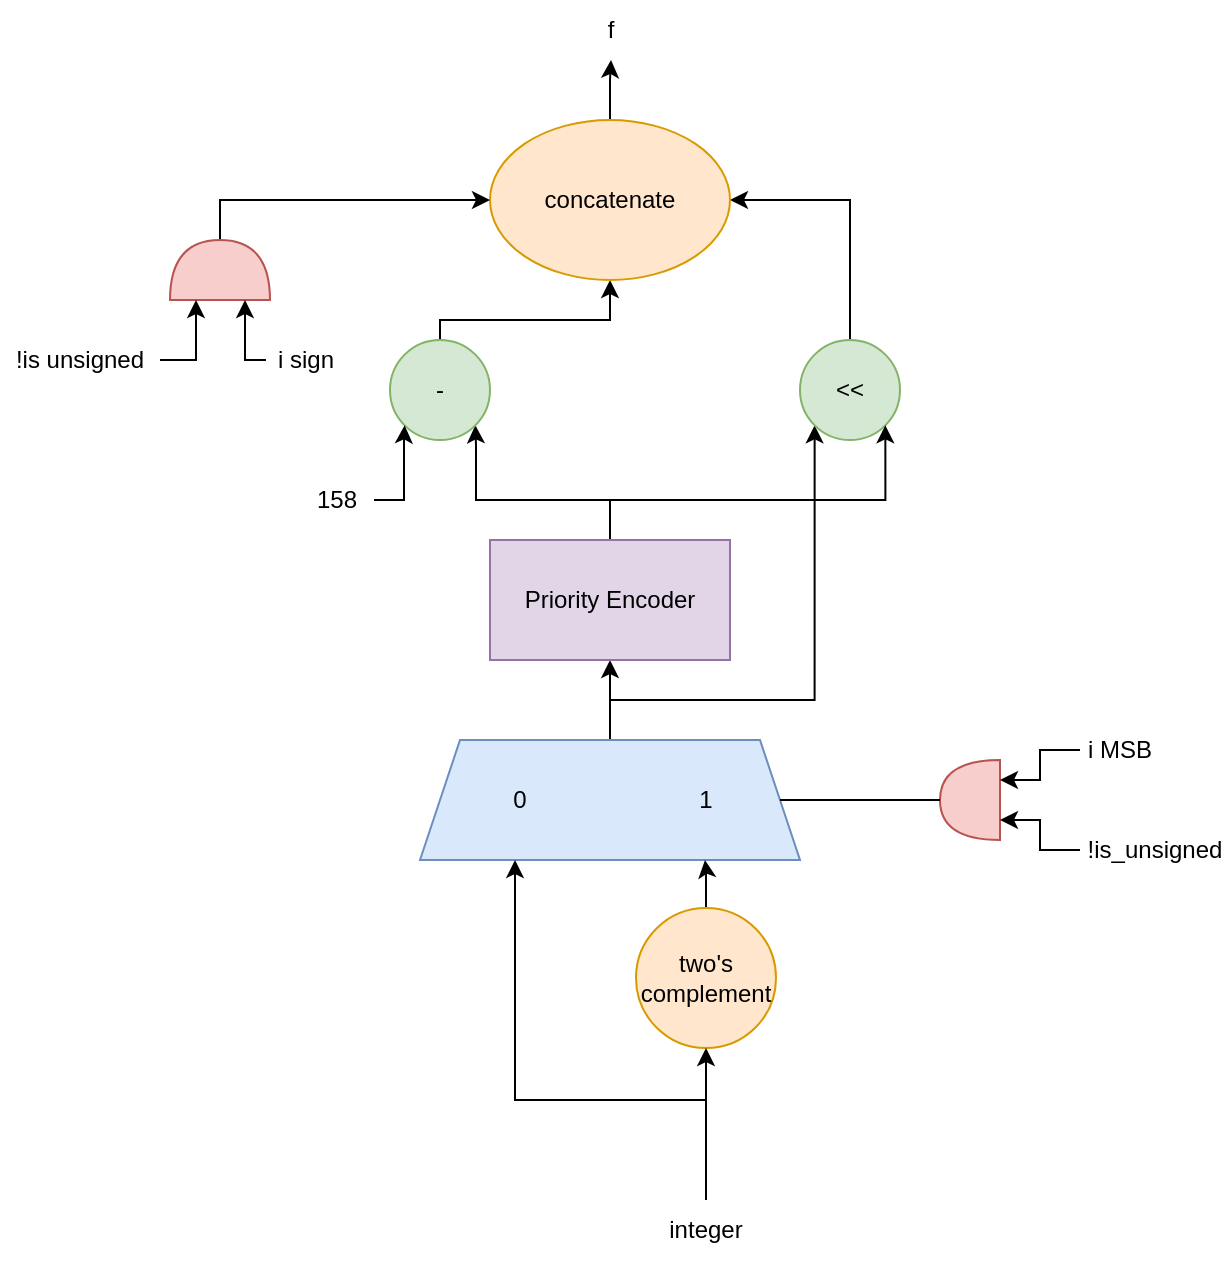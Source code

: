 <mxfile version="24.5.3" type="device">
  <diagram name="Page-1" id="Hyj0w5Wk2uv5xPE97oOx">
    <mxGraphModel dx="1050" dy="621" grid="1" gridSize="10" guides="1" tooltips="1" connect="1" arrows="1" fold="1" page="1" pageScale="1" pageWidth="900" pageHeight="1600" math="0" shadow="0">
      <root>
        <mxCell id="0" />
        <mxCell id="1" parent="0" />
        <mxCell id="BVy9QaK5bn0Lo1n4w16S-20" style="edgeStyle=orthogonalEdgeStyle;rounded=0;orthogonalLoop=1;jettySize=auto;html=1;entryX=0.5;entryY=1;entryDx=0;entryDy=0;" parent="1" source="BVy9QaK5bn0Lo1n4w16S-2" target="BVy9QaK5bn0Lo1n4w16S-19" edge="1">
          <mxGeometry relative="1" as="geometry" />
        </mxCell>
        <mxCell id="BVy9QaK5bn0Lo1n4w16S-27" style="edgeStyle=orthogonalEdgeStyle;rounded=0;orthogonalLoop=1;jettySize=auto;html=1;entryX=0;entryY=1;entryDx=0;entryDy=0;exitX=0.5;exitY=0;exitDx=0;exitDy=0;" parent="1" source="BVy9QaK5bn0Lo1n4w16S-2" target="BVy9QaK5bn0Lo1n4w16S-15" edge="1">
          <mxGeometry relative="1" as="geometry">
            <Array as="points">
              <mxPoint x="385" y="400" />
              <mxPoint x="487" y="400" />
            </Array>
          </mxGeometry>
        </mxCell>
        <mxCell id="BVy9QaK5bn0Lo1n4w16S-2" value="" style="shape=trapezoid;perimeter=trapezoidPerimeter;whiteSpace=wrap;html=1;fixedSize=1;fillColor=#dae8fc;strokeColor=#6c8ebf;" parent="1" vertex="1">
          <mxGeometry x="290" y="420" width="190" height="60" as="geometry" />
        </mxCell>
        <mxCell id="BVy9QaK5bn0Lo1n4w16S-4" style="edgeStyle=orthogonalEdgeStyle;rounded=0;orthogonalLoop=1;jettySize=auto;html=1;entryX=0.75;entryY=1;entryDx=0;entryDy=0;" parent="1" source="BVy9QaK5bn0Lo1n4w16S-3" target="BVy9QaK5bn0Lo1n4w16S-2" edge="1">
          <mxGeometry relative="1" as="geometry" />
        </mxCell>
        <mxCell id="BVy9QaK5bn0Lo1n4w16S-3" value="two&#39;s complement" style="ellipse;whiteSpace=wrap;html=1;aspect=fixed;fillColor=#ffe6cc;strokeColor=#d79b00;" parent="1" vertex="1">
          <mxGeometry x="398" y="504" width="70" height="70" as="geometry" />
        </mxCell>
        <mxCell id="BVy9QaK5bn0Lo1n4w16S-7" style="edgeStyle=orthogonalEdgeStyle;rounded=0;orthogonalLoop=1;jettySize=auto;html=1;entryX=0.5;entryY=1;entryDx=0;entryDy=0;" parent="1" source="BVy9QaK5bn0Lo1n4w16S-6" target="BVy9QaK5bn0Lo1n4w16S-3" edge="1">
          <mxGeometry relative="1" as="geometry" />
        </mxCell>
        <mxCell id="BVy9QaK5bn0Lo1n4w16S-8" style="edgeStyle=orthogonalEdgeStyle;rounded=0;orthogonalLoop=1;jettySize=auto;html=1;entryX=0.25;entryY=1;entryDx=0;entryDy=0;" parent="1" source="BVy9QaK5bn0Lo1n4w16S-6" target="BVy9QaK5bn0Lo1n4w16S-2" edge="1">
          <mxGeometry relative="1" as="geometry">
            <Array as="points">
              <mxPoint x="433" y="600" />
              <mxPoint x="338" y="600" />
            </Array>
          </mxGeometry>
        </mxCell>
        <mxCell id="BVy9QaK5bn0Lo1n4w16S-6" value="integer" style="text;html=1;align=center;verticalAlign=middle;whiteSpace=wrap;rounded=0;" parent="1" vertex="1">
          <mxGeometry x="403" y="650" width="60" height="30" as="geometry" />
        </mxCell>
        <mxCell id="BVy9QaK5bn0Lo1n4w16S-9" value="" style="shape=or;whiteSpace=wrap;html=1;rotation=-180;fillColor=#f8cecc;strokeColor=#b85450;" parent="1" vertex="1">
          <mxGeometry x="550" y="430" width="30" height="40" as="geometry" />
        </mxCell>
        <mxCell id="BVy9QaK5bn0Lo1n4w16S-10" value="" style="endArrow=none;html=1;rounded=0;entryX=1;entryY=0.5;entryDx=0;entryDy=0;exitX=1;exitY=0.5;exitDx=0;exitDy=0;exitPerimeter=0;" parent="1" source="BVy9QaK5bn0Lo1n4w16S-9" target="BVy9QaK5bn0Lo1n4w16S-2" edge="1">
          <mxGeometry width="50" height="50" relative="1" as="geometry">
            <mxPoint x="500" y="560" as="sourcePoint" />
            <mxPoint x="550" y="510" as="targetPoint" />
          </mxGeometry>
        </mxCell>
        <mxCell id="BVy9QaK5bn0Lo1n4w16S-11" value="i MSB" style="text;html=1;align=center;verticalAlign=middle;whiteSpace=wrap;rounded=0;" parent="1" vertex="1">
          <mxGeometry x="620" y="410" width="40" height="30" as="geometry" />
        </mxCell>
        <mxCell id="BVy9QaK5bn0Lo1n4w16S-12" value="!is_unsigned" style="text;html=1;align=center;verticalAlign=middle;whiteSpace=wrap;rounded=0;" parent="1" vertex="1">
          <mxGeometry x="620" y="460" width="75" height="30" as="geometry" />
        </mxCell>
        <mxCell id="BVy9QaK5bn0Lo1n4w16S-13" style="edgeStyle=orthogonalEdgeStyle;rounded=0;orthogonalLoop=1;jettySize=auto;html=1;entryX=0;entryY=0.75;entryDx=0;entryDy=0;entryPerimeter=0;" parent="1" source="BVy9QaK5bn0Lo1n4w16S-11" target="BVy9QaK5bn0Lo1n4w16S-9" edge="1">
          <mxGeometry relative="1" as="geometry" />
        </mxCell>
        <mxCell id="BVy9QaK5bn0Lo1n4w16S-14" style="edgeStyle=orthogonalEdgeStyle;rounded=0;orthogonalLoop=1;jettySize=auto;html=1;entryX=0;entryY=0.25;entryDx=0;entryDy=0;entryPerimeter=0;" parent="1" source="BVy9QaK5bn0Lo1n4w16S-12" target="BVy9QaK5bn0Lo1n4w16S-9" edge="1">
          <mxGeometry relative="1" as="geometry" />
        </mxCell>
        <mxCell id="BVy9QaK5bn0Lo1n4w16S-31" style="edgeStyle=orthogonalEdgeStyle;rounded=0;orthogonalLoop=1;jettySize=auto;html=1;entryX=1;entryY=0.5;entryDx=0;entryDy=0;exitX=0.5;exitY=0;exitDx=0;exitDy=0;" parent="1" source="BVy9QaK5bn0Lo1n4w16S-15" target="BVy9QaK5bn0Lo1n4w16S-29" edge="1">
          <mxGeometry relative="1" as="geometry">
            <Array as="points">
              <mxPoint x="505" y="150" />
            </Array>
          </mxGeometry>
        </mxCell>
        <mxCell id="BVy9QaK5bn0Lo1n4w16S-15" value="&amp;lt;&amp;lt;" style="ellipse;whiteSpace=wrap;html=1;aspect=fixed;fillColor=#d5e8d4;strokeColor=#82b366;" parent="1" vertex="1">
          <mxGeometry x="480" y="220" width="50" height="50" as="geometry" />
        </mxCell>
        <mxCell id="BVy9QaK5bn0Lo1n4w16S-24" style="edgeStyle=orthogonalEdgeStyle;rounded=0;orthogonalLoop=1;jettySize=auto;html=1;entryX=1;entryY=1;entryDx=0;entryDy=0;" parent="1" source="BVy9QaK5bn0Lo1n4w16S-19" target="BVy9QaK5bn0Lo1n4w16S-23" edge="1">
          <mxGeometry relative="1" as="geometry">
            <Array as="points">
              <mxPoint x="385" y="300" />
              <mxPoint x="318" y="300" />
              <mxPoint x="318" y="273" />
            </Array>
          </mxGeometry>
        </mxCell>
        <mxCell id="BVy9QaK5bn0Lo1n4w16S-28" style="edgeStyle=orthogonalEdgeStyle;rounded=0;orthogonalLoop=1;jettySize=auto;html=1;entryX=1;entryY=1;entryDx=0;entryDy=0;" parent="1" source="BVy9QaK5bn0Lo1n4w16S-19" target="BVy9QaK5bn0Lo1n4w16S-15" edge="1">
          <mxGeometry relative="1" as="geometry">
            <Array as="points">
              <mxPoint x="385" y="300" />
              <mxPoint x="523" y="300" />
            </Array>
          </mxGeometry>
        </mxCell>
        <mxCell id="BVy9QaK5bn0Lo1n4w16S-19" value="Priority Encoder" style="rounded=0;whiteSpace=wrap;html=1;fillColor=#e1d5e7;strokeColor=#9673a6;" parent="1" vertex="1">
          <mxGeometry x="325" y="320" width="120" height="60" as="geometry" />
        </mxCell>
        <mxCell id="BVy9QaK5bn0Lo1n4w16S-32" style="edgeStyle=orthogonalEdgeStyle;rounded=0;orthogonalLoop=1;jettySize=auto;html=1;entryX=0.5;entryY=1;entryDx=0;entryDy=0;" parent="1" source="BVy9QaK5bn0Lo1n4w16S-23" target="BVy9QaK5bn0Lo1n4w16S-29" edge="1">
          <mxGeometry relative="1" as="geometry">
            <Array as="points">
              <mxPoint x="300" y="210" />
              <mxPoint x="385" y="210" />
            </Array>
          </mxGeometry>
        </mxCell>
        <mxCell id="BVy9QaK5bn0Lo1n4w16S-23" value="-" style="ellipse;whiteSpace=wrap;html=1;aspect=fixed;fillColor=#d5e8d4;strokeColor=#82b366;" parent="1" vertex="1">
          <mxGeometry x="275" y="220" width="50" height="50" as="geometry" />
        </mxCell>
        <mxCell id="BVy9QaK5bn0Lo1n4w16S-26" style="edgeStyle=orthogonalEdgeStyle;rounded=0;orthogonalLoop=1;jettySize=auto;html=1;exitX=1;exitY=0.5;exitDx=0;exitDy=0;entryX=0;entryY=1;entryDx=0;entryDy=0;" parent="1" source="BVy9QaK5bn0Lo1n4w16S-25" target="BVy9QaK5bn0Lo1n4w16S-23" edge="1">
          <mxGeometry relative="1" as="geometry">
            <Array as="points">
              <mxPoint x="282" y="300" />
              <mxPoint x="282" y="270" />
            </Array>
          </mxGeometry>
        </mxCell>
        <mxCell id="BVy9QaK5bn0Lo1n4w16S-25" value="158" style="text;html=1;align=center;verticalAlign=middle;whiteSpace=wrap;rounded=0;" parent="1" vertex="1">
          <mxGeometry x="230" y="290" width="37" height="20" as="geometry" />
        </mxCell>
        <mxCell id="BVy9QaK5bn0Lo1n4w16S-39" style="edgeStyle=orthogonalEdgeStyle;rounded=0;orthogonalLoop=1;jettySize=auto;html=1;" parent="1" source="BVy9QaK5bn0Lo1n4w16S-29" target="BVy9QaK5bn0Lo1n4w16S-40" edge="1">
          <mxGeometry relative="1" as="geometry">
            <mxPoint x="385" y="80" as="targetPoint" />
          </mxGeometry>
        </mxCell>
        <mxCell id="BVy9QaK5bn0Lo1n4w16S-29" value="concatenate" style="ellipse;whiteSpace=wrap;html=1;fillColor=#ffe6cc;strokeColor=#d79b00;" parent="1" vertex="1">
          <mxGeometry x="325" y="110" width="120" height="80" as="geometry" />
        </mxCell>
        <mxCell id="BVy9QaK5bn0Lo1n4w16S-33" value="" style="endArrow=classic;html=1;rounded=0;entryX=0;entryY=0.5;entryDx=0;entryDy=0;exitX=1;exitY=0.5;exitDx=0;exitDy=0;exitPerimeter=0;" parent="1" source="BVy9QaK5bn0Lo1n4w16S-34" target="BVy9QaK5bn0Lo1n4w16S-29" edge="1">
          <mxGeometry width="50" height="50" relative="1" as="geometry">
            <mxPoint x="190" y="200" as="sourcePoint" />
            <mxPoint x="240" y="180" as="targetPoint" />
            <Array as="points">
              <mxPoint x="190" y="150" />
            </Array>
          </mxGeometry>
        </mxCell>
        <mxCell id="BVy9QaK5bn0Lo1n4w16S-34" value="" style="shape=or;whiteSpace=wrap;html=1;rotation=-90;fillColor=#f8cecc;strokeColor=#b85450;" parent="1" vertex="1">
          <mxGeometry x="175" y="160" width="30" height="50" as="geometry" />
        </mxCell>
        <mxCell id="BVy9QaK5bn0Lo1n4w16S-35" value="i sign" style="text;html=1;align=center;verticalAlign=middle;whiteSpace=wrap;rounded=0;" parent="1" vertex="1">
          <mxGeometry x="213" y="220" width="40" height="20" as="geometry" />
        </mxCell>
        <mxCell id="BVy9QaK5bn0Lo1n4w16S-36" style="edgeStyle=orthogonalEdgeStyle;rounded=0;orthogonalLoop=1;jettySize=auto;html=1;entryX=0;entryY=0.75;entryDx=0;entryDy=0;entryPerimeter=0;exitX=0;exitY=0.5;exitDx=0;exitDy=0;" parent="1" source="BVy9QaK5bn0Lo1n4w16S-35" target="BVy9QaK5bn0Lo1n4w16S-34" edge="1">
          <mxGeometry relative="1" as="geometry" />
        </mxCell>
        <mxCell id="BVy9QaK5bn0Lo1n4w16S-37" value="!is unsigned" style="text;html=1;align=center;verticalAlign=middle;whiteSpace=wrap;rounded=0;" parent="1" vertex="1">
          <mxGeometry x="80" y="220" width="80" height="20" as="geometry" />
        </mxCell>
        <mxCell id="BVy9QaK5bn0Lo1n4w16S-38" style="edgeStyle=orthogonalEdgeStyle;rounded=0;orthogonalLoop=1;jettySize=auto;html=1;entryX=0;entryY=0.25;entryDx=0;entryDy=0;entryPerimeter=0;" parent="1" source="BVy9QaK5bn0Lo1n4w16S-37" target="BVy9QaK5bn0Lo1n4w16S-34" edge="1">
          <mxGeometry relative="1" as="geometry">
            <Array as="points">
              <mxPoint x="178" y="230" />
              <mxPoint x="178" y="200" />
            </Array>
          </mxGeometry>
        </mxCell>
        <mxCell id="BVy9QaK5bn0Lo1n4w16S-40" value="f" style="text;html=1;align=center;verticalAlign=middle;whiteSpace=wrap;rounded=0;" parent="1" vertex="1">
          <mxGeometry x="368" y="50" width="35" height="30" as="geometry" />
        </mxCell>
        <mxCell id="BVy9QaK5bn0Lo1n4w16S-41" value="1" style="text;html=1;align=center;verticalAlign=middle;whiteSpace=wrap;rounded=0;" parent="1" vertex="1">
          <mxGeometry x="418" y="440" width="30" height="20" as="geometry" />
        </mxCell>
        <mxCell id="BVy9QaK5bn0Lo1n4w16S-42" value="0" style="text;html=1;align=center;verticalAlign=middle;whiteSpace=wrap;rounded=0;" parent="1" vertex="1">
          <mxGeometry x="325" y="440" width="30" height="20" as="geometry" />
        </mxCell>
      </root>
    </mxGraphModel>
  </diagram>
</mxfile>
